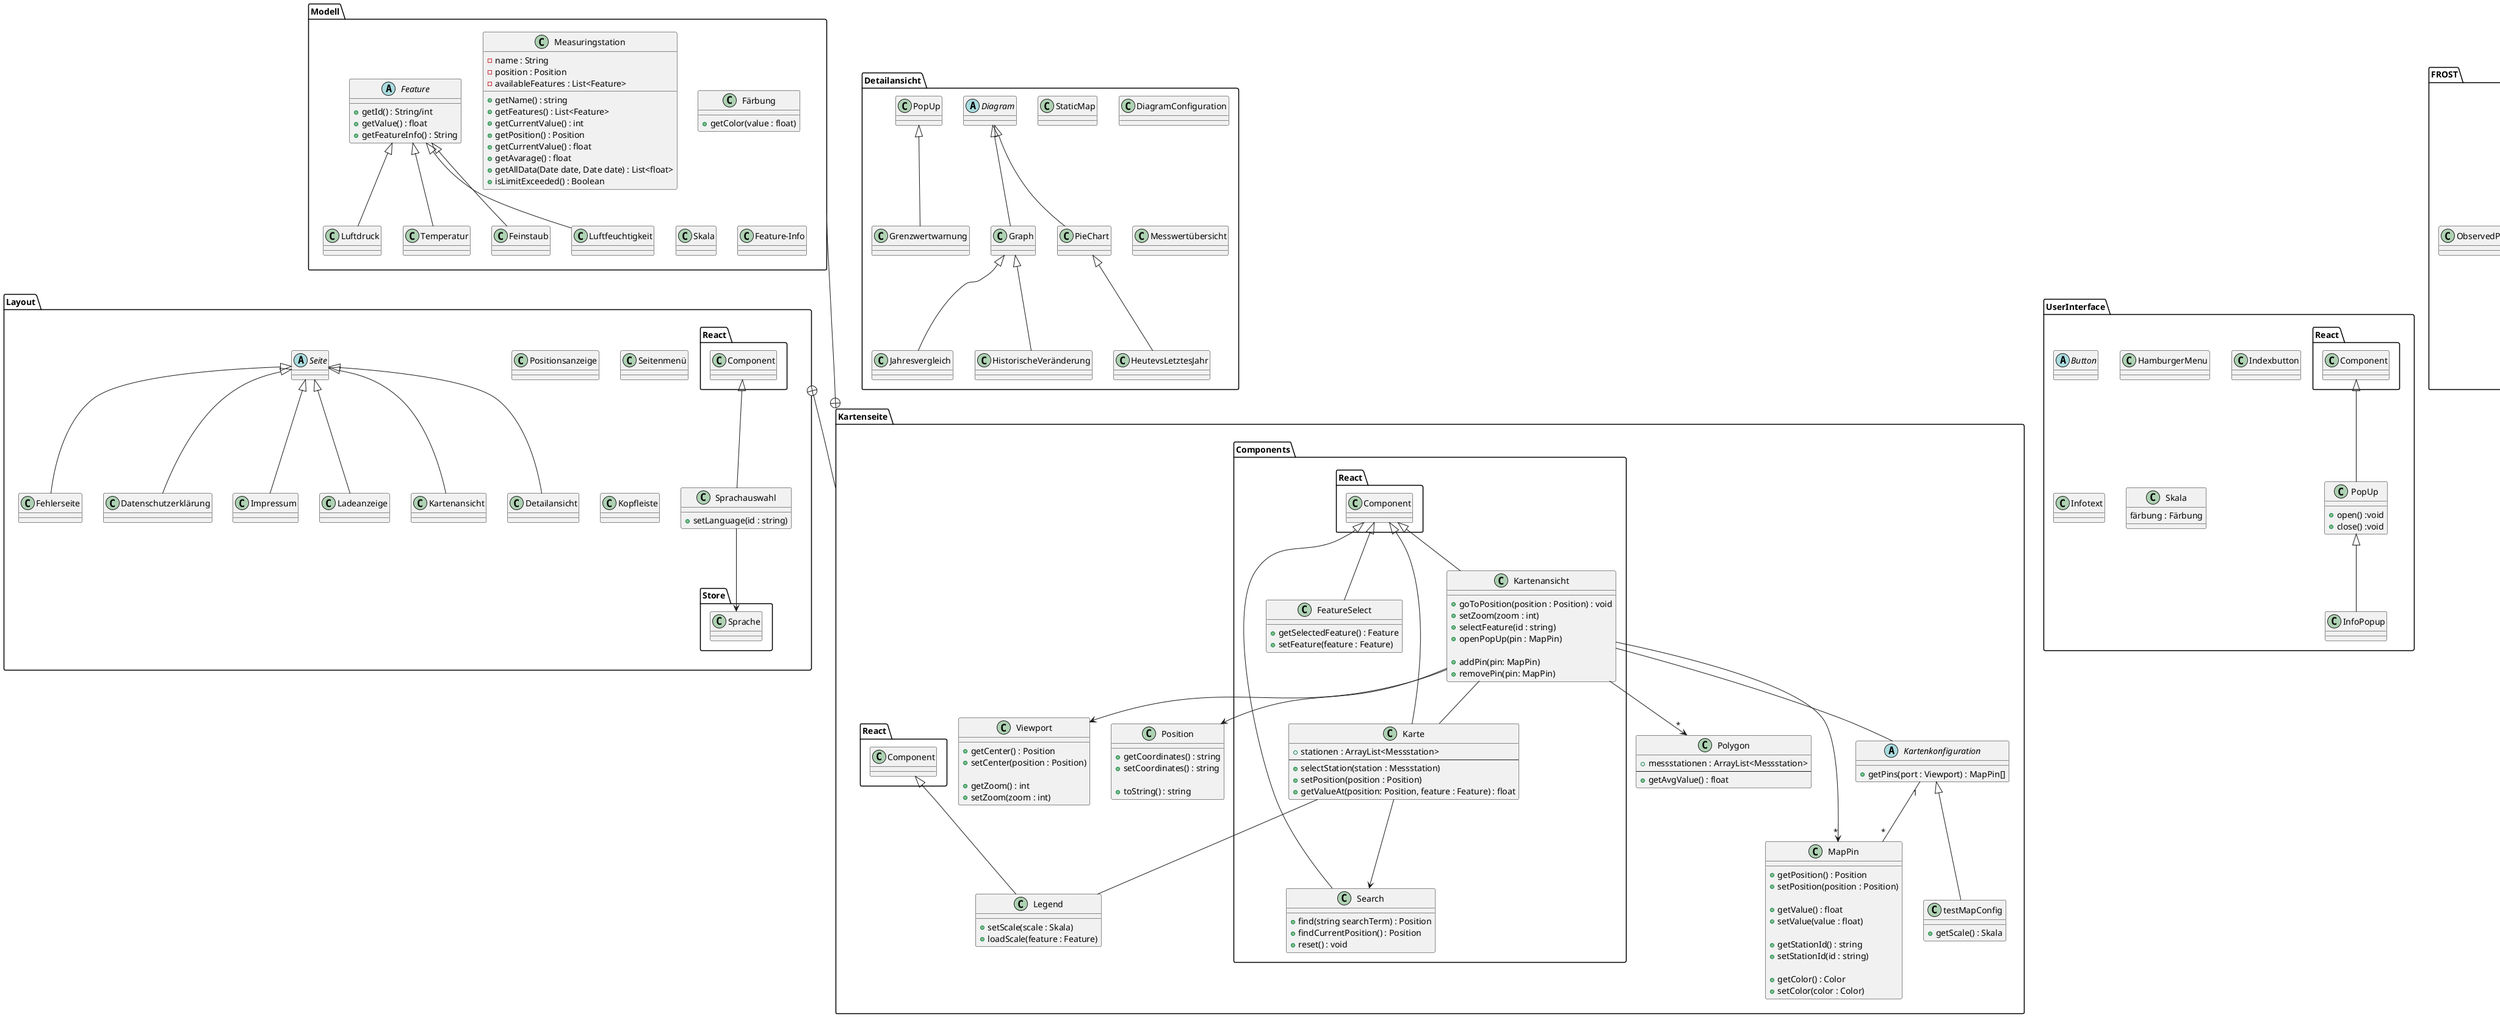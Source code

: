 @startuml Komplett


package FROST {
    
    FROSTQuery --> FROSTServer
    FROSTQuery --> QueryResult


    class FROSTServer
    abstract FROSTQuery {
        send() : QueryResult
    }
    class ObservationQuery extends FROSTQuery
    class DatastreamQuery extends FROSTQuery
    class ObservedPropertyQuery extends FROSTQuery
    class ThingQuery extends FROSTQuery

    abstract QueryResult
    

    class ObservationResult extends QueryResult
    class DatastreamResult extends QueryResult
    class ObservedPropertyResult extends QueryResult
    class ThingResult extends QueryResult
} 


package Modell {
    class Measuringstation {
        -name : String
        -position : Position
        -availableFeatures : List<Feature>
        + getName() : string
        + getFeatures() : List<Feature>
        + getCurrentValue() : int
        + getPosition() : Position
        + getCurrentValue() : float
        + getAvarage() : float
        + getAllData(Date date, Date date) : List<float>
        + isLimitExceeded() : Boolean
    }

    abstract Feature {
    + getId() : String/int
    + getValue() : float
    + getFeatureInfo() : String
    }
    class Feinstaub extends Feature
    class Luftfeuchtigkeit extends Feature
    class Luftdruck extends Feature
    class Temperatur extends Feature

    class Färbung {
        + getColor(value : float)
    }
    class Skala
    class Feature-Info
}

Kartenseite +-- Modell

package Kartenseite {

    package Components {
        class Kartenansicht extends React.Component {
        + goToPosition(position : Position) : void
        + setZoom(zoom : int)
        + selectFeature(id : string)
        + openPopUp(pin : MapPin)

        + addPin(pin: MapPin)
        + removePin(pin: MapPin)
        }

        class FeatureSelect extends React.Component {
            + getSelectedFeature() : Feature
            + setFeature(feature : Feature)
        }

        class Search extends React.Component {
            + find(string searchTerm) : Position
            + findCurrentPosition() : Position
            + reset() : void
        }

        class Karte extends React.Component {
        + stationen : ArrayList<Messstation>
        --
        + selectStation(station : Messstation)
        + setPosition(position : Position)
        + getValueAt(position: Position, feature : Feature) : float
        }
    }

    Kartenansicht --> Viewport
    Kartenansicht --> Position
    Karte --> Search
    Kartenansicht -- Karte
    Karte -- Legend

    

    class Viewport {
        + getCenter() : Position
        + setCenter(position : Position)

        + getZoom() : int
        + setZoom(zoom : int)
    }

    class Position {
        + getCoordinates() : string
        + setCoordinates() : string

        + toString() : string 
    }
    

    Kartenansicht -- Kartenkonfiguration
    Kartenkonfiguration "1" -- "*" MapPin
    Kartenansicht --> "*" MapPin
    Kartenansicht --> "*" Polygon

    abstract Kartenkonfiguration {
        + getPins(port : Viewport) : MapPin[]
    }

    class testMapConfig extends Kartenkonfiguration {
        + getScale() : Skala
    }

    class MapPin {
        + getPosition() : Position
        + setPosition(position : Position)

        + getValue() : float
        + setValue(value : float)

        + getStationId() : string
        + setStationId(id : string)

        + getColor() : Color
        + setColor(color : Color)
    }

    class Legend extends React.Component{
        + setScale(scale : Skala)
        + loadScale(feature : Feature)
    }

    class Polygon {
        + messstationen : ArrayList<Messstation>
        --
        + getAvgValue() : float
    }
}

package Detailansicht {
    abstract Diagram
    class Graph extends Diagram
    class PieChart extends Diagram
    class HistorischeVeränderung extends Graph
    class Jahresvergleich extends Graph
    class HeutevsLetztesJahr extends PieChart
    class StaticMap
    class DiagramConfiguration
    class Messwertübersicht
    class Grenzwertwarnung extends PopUp
}

Layout +-- Kartenseite

package Layout {
    abstract Seite
    class Fehlerseite extends Seite
    class Datenschutzerklärung extends Seite
    class Impressum extends Seite
    class Ladeanzeige extends Seite
    class Kartenansicht extends Seite
    class Detailansicht extends Seite
    class Positionsanzeige
    class Seitenmenü

    Sprachauswahl --> Store.Sprache
    class Sprachauswahl extends React.Component {
        + setLanguage(id : string)
    }
    class Kopfleiste
}

package Store {
    class Sprache {
        + getString(id: string) : string
        + loadLanguage(file : string)
    }

    class KartenkonfigurationSpeicher {
        + save(Kartenkonfiguration conf, viewport : Viewport)
        + load() : Kartenkonfiguration
    }
}


package UserInterface {
    class PopUp extends React.Component {
    + open() :void
    + close() :void
    }
    abstract Button
    class HamburgerMenu
    class Indexbutton    
    class InfoPopup extends PopUp {
        
    }
    class Infotext
    class Skala {
        färbung : Färbung
    }
    
}


@enduml
